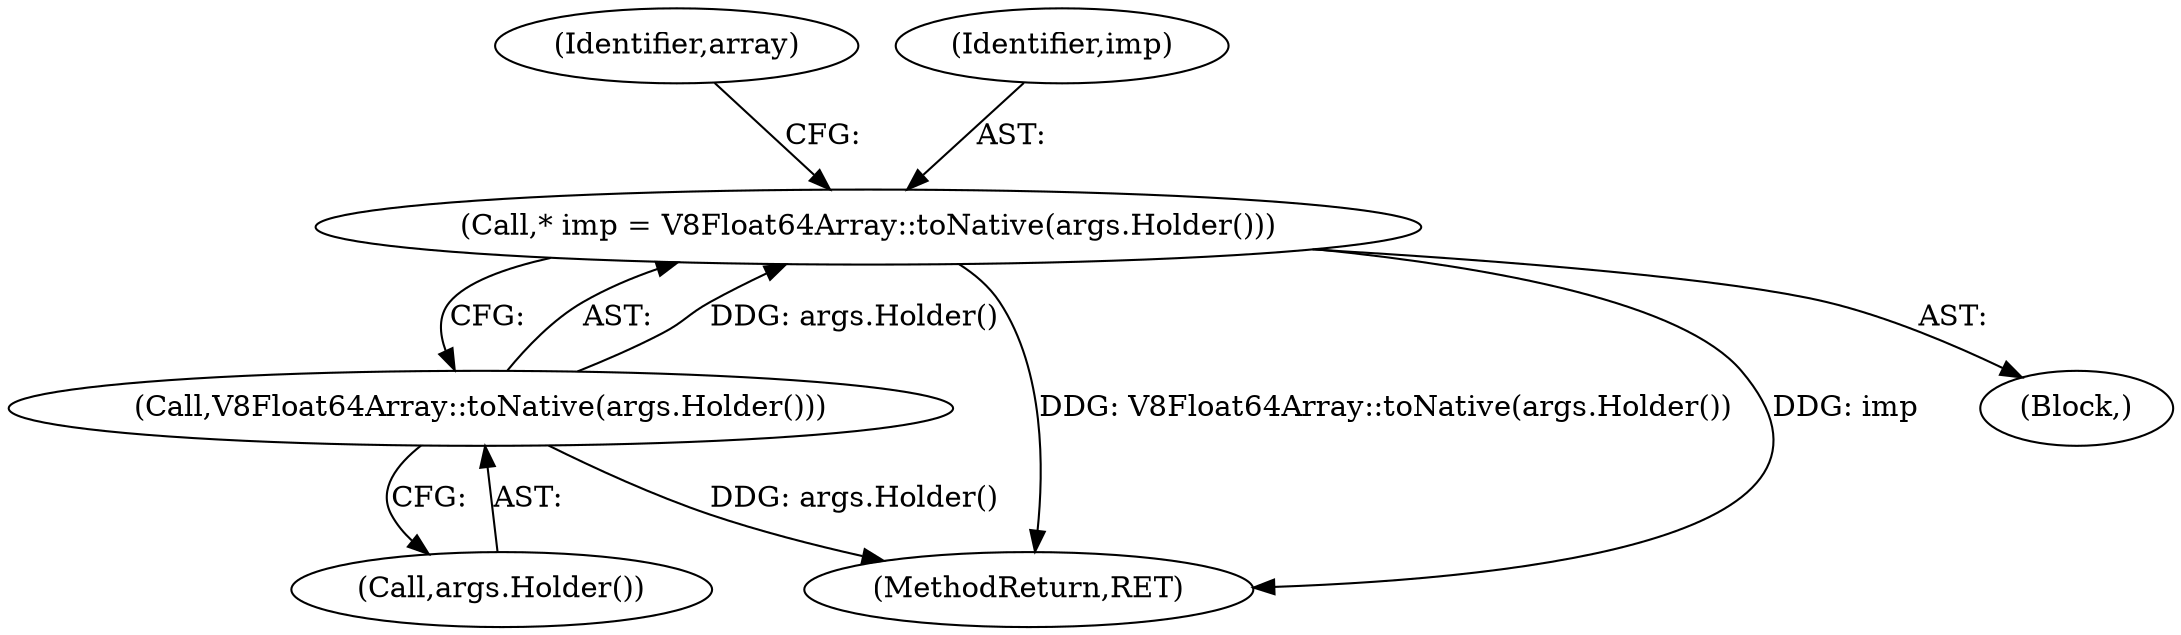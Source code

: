 digraph "0_Chrome_e9372a1bfd3588a80fcf49aa07321f0971dd6091@pointer" {
"1000112" [label="(Call,* imp = V8Float64Array::toNative(args.Holder()))"];
"1000114" [label="(Call,V8Float64Array::toNative(args.Holder()))"];
"1000121" [label="(MethodReturn,RET)"];
"1000112" [label="(Call,* imp = V8Float64Array::toNative(args.Holder()))"];
"1000114" [label="(Call,V8Float64Array::toNative(args.Holder()))"];
"1000115" [label="(Call,args.Holder())"];
"1000119" [label="(Identifier,array)"];
"1000113" [label="(Identifier,imp)"];
"1000102" [label="(Block,)"];
"1000112" -> "1000102"  [label="AST: "];
"1000112" -> "1000114"  [label="CFG: "];
"1000113" -> "1000112"  [label="AST: "];
"1000114" -> "1000112"  [label="AST: "];
"1000119" -> "1000112"  [label="CFG: "];
"1000112" -> "1000121"  [label="DDG: V8Float64Array::toNative(args.Holder())"];
"1000112" -> "1000121"  [label="DDG: imp"];
"1000114" -> "1000112"  [label="DDG: args.Holder()"];
"1000114" -> "1000115"  [label="CFG: "];
"1000115" -> "1000114"  [label="AST: "];
"1000114" -> "1000121"  [label="DDG: args.Holder()"];
}
